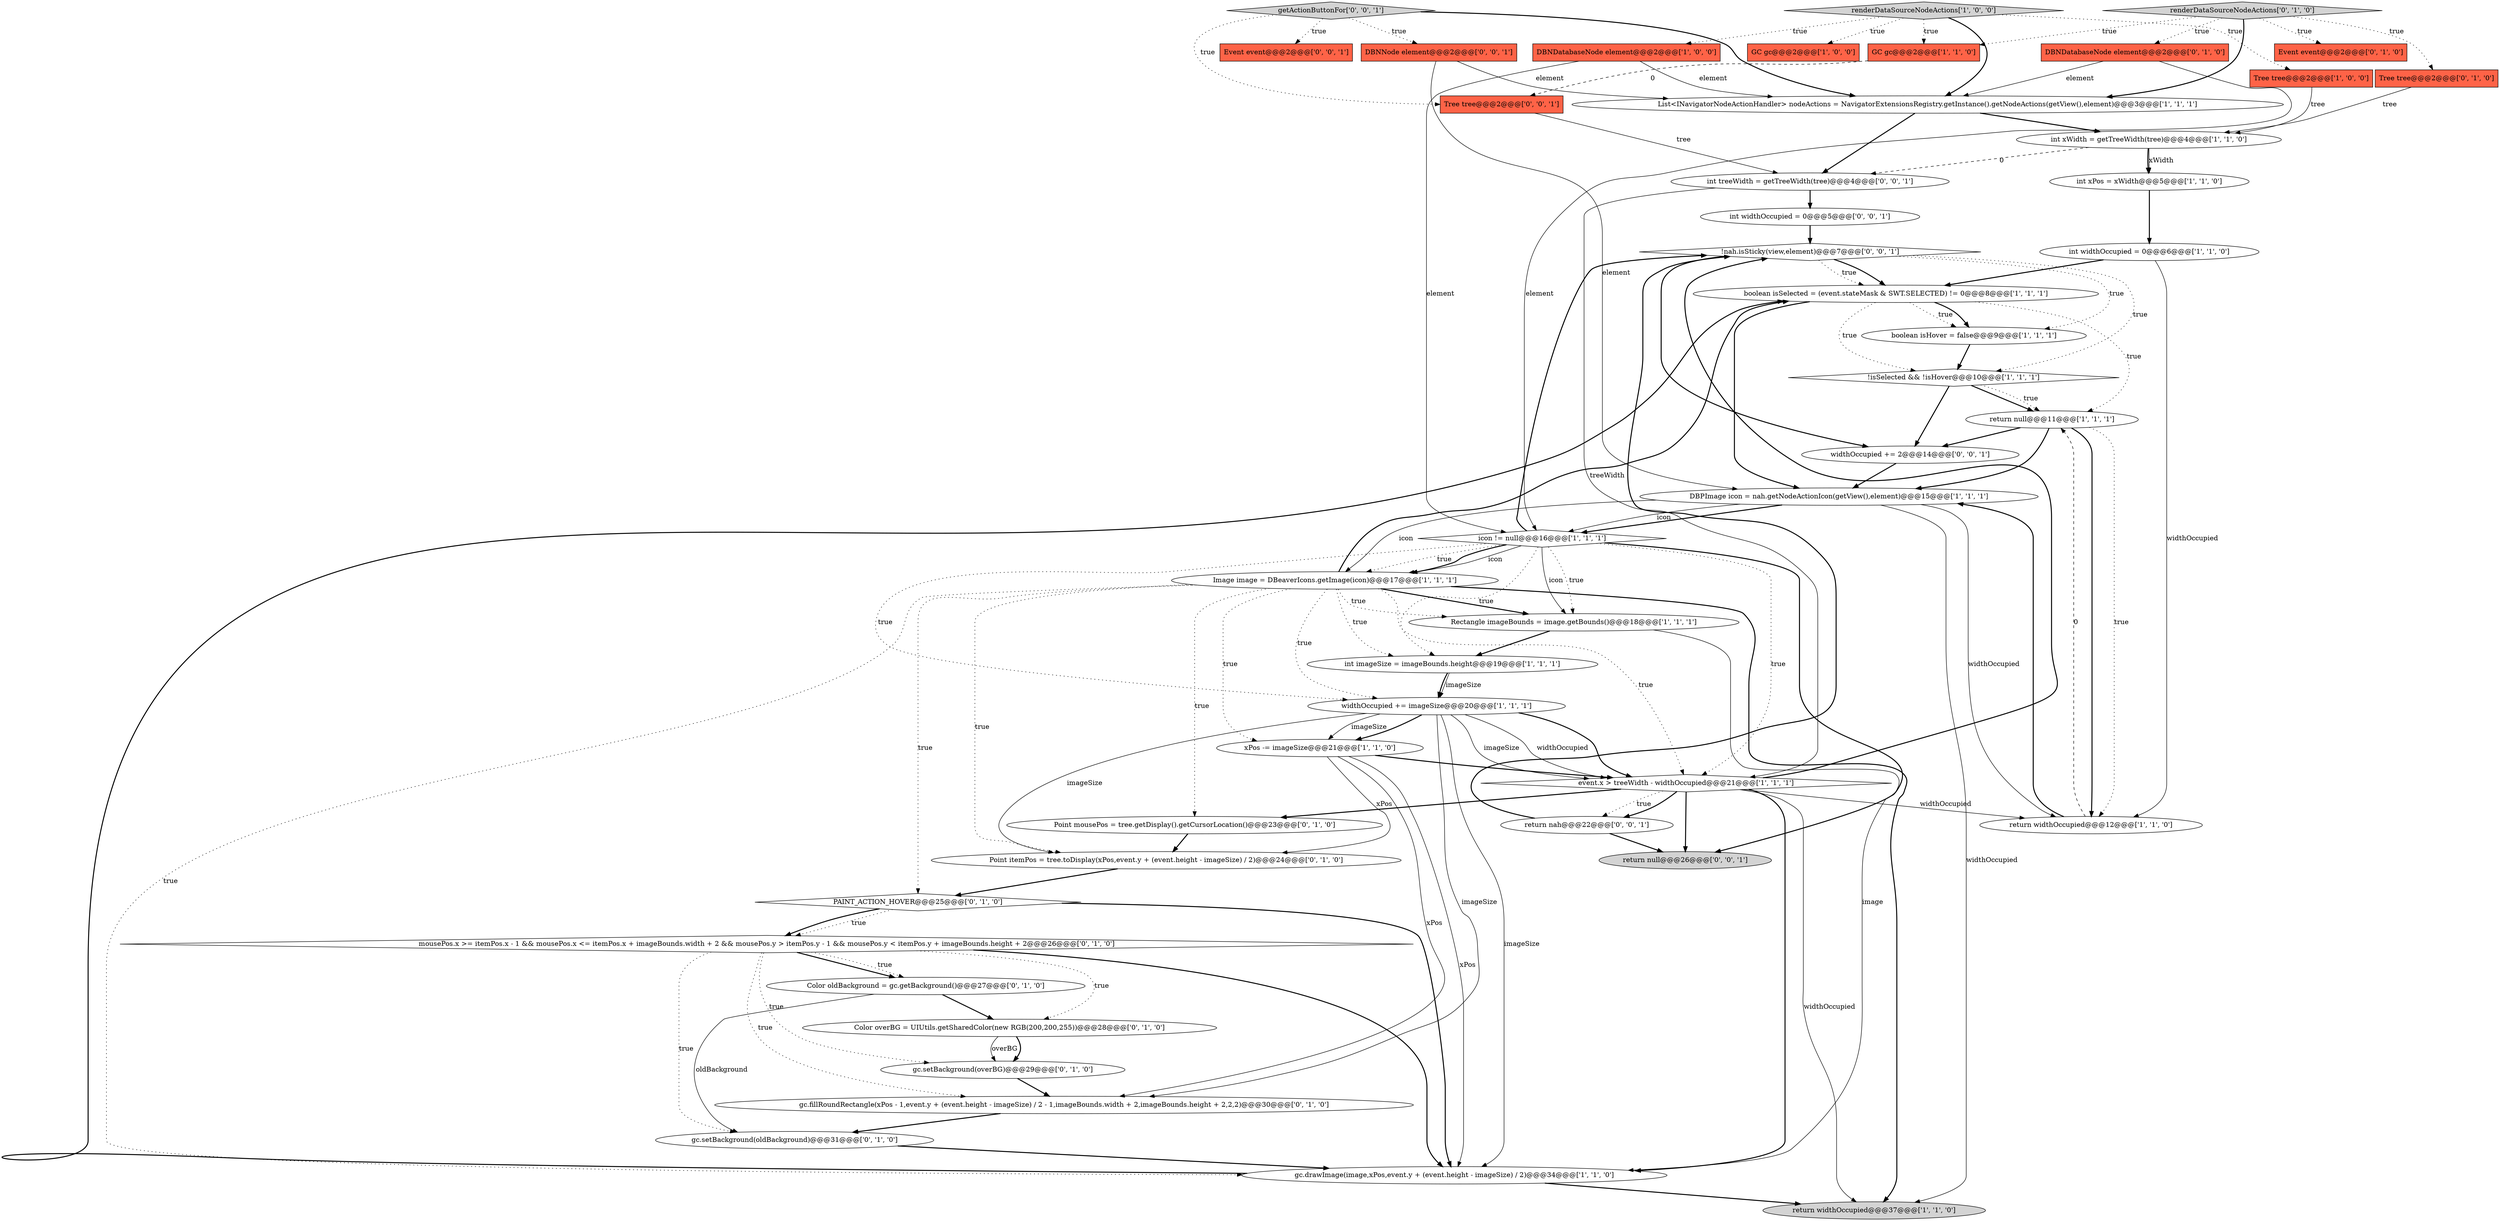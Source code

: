 digraph {
41 [style = filled, label = "int widthOccupied = 0@@@5@@@['0', '0', '1']", fillcolor = white, shape = ellipse image = "AAA0AAABBB3BBB"];
0 [style = filled, label = "Tree tree@@@2@@@['1', '0', '0']", fillcolor = tomato, shape = box image = "AAA0AAABBB1BBB"];
17 [style = filled, label = "gc.drawImage(image,xPos,event.y + (event.height - imageSize) / 2)@@@34@@@['1', '1', '0']", fillcolor = white, shape = ellipse image = "AAA0AAABBB1BBB"];
18 [style = filled, label = "return null@@@11@@@['1', '1', '1']", fillcolor = white, shape = ellipse image = "AAA0AAABBB1BBB"];
27 [style = filled, label = "gc.setBackground(oldBackground)@@@31@@@['0', '1', '0']", fillcolor = white, shape = ellipse image = "AAA1AAABBB2BBB"];
29 [style = filled, label = "Point itemPos = tree.toDisplay(xPos,event.y + (event.height - imageSize) / 2)@@@24@@@['0', '1', '0']", fillcolor = white, shape = ellipse image = "AAA1AAABBB2BBB"];
37 [style = filled, label = "Event event@@@2@@@['0', '0', '1']", fillcolor = tomato, shape = box image = "AAA0AAABBB3BBB"];
13 [style = filled, label = "Image image = DBeaverIcons.getImage(icon)@@@17@@@['1', '1', '1']", fillcolor = white, shape = ellipse image = "AAA0AAABBB1BBB"];
5 [style = filled, label = "int xPos = xWidth@@@5@@@['1', '1', '0']", fillcolor = white, shape = ellipse image = "AAA0AAABBB1BBB"];
34 [style = filled, label = "mousePos.x >= itemPos.x - 1 && mousePos.x <= itemPos.x + imageBounds.width + 2 && mousePos.y > itemPos.y - 1 && mousePos.y < itemPos.y + imageBounds.height + 2@@@26@@@['0', '1', '0']", fillcolor = white, shape = diamond image = "AAA1AAABBB2BBB"];
19 [style = filled, label = "List<INavigatorNodeActionHandler> nodeActions = NavigatorExtensionsRegistry.getInstance().getNodeActions(getView(),element)@@@3@@@['1', '1', '1']", fillcolor = white, shape = ellipse image = "AAA0AAABBB1BBB"];
11 [style = filled, label = "renderDataSourceNodeActions['1', '0', '0']", fillcolor = lightgray, shape = diamond image = "AAA0AAABBB1BBB"];
15 [style = filled, label = "event.x > treeWidth - widthOccupied@@@21@@@['1', '1', '1']", fillcolor = white, shape = diamond image = "AAA0AAABBB1BBB"];
30 [style = filled, label = "PAINT_ACTION_HOVER@@@25@@@['0', '1', '0']", fillcolor = white, shape = diamond image = "AAA1AAABBB2BBB"];
9 [style = filled, label = "GC gc@@@2@@@['1', '1', '0']", fillcolor = tomato, shape = box image = "AAA0AAABBB1BBB"];
39 [style = filled, label = "return null@@@26@@@['0', '0', '1']", fillcolor = lightgray, shape = ellipse image = "AAA0AAABBB3BBB"];
43 [style = filled, label = "!nah.isSticky(view,element)@@@7@@@['0', '0', '1']", fillcolor = white, shape = diamond image = "AAA0AAABBB3BBB"];
7 [style = filled, label = "Rectangle imageBounds = image.getBounds()@@@18@@@['1', '1', '1']", fillcolor = white, shape = ellipse image = "AAA0AAABBB1BBB"];
35 [style = filled, label = "Point mousePos = tree.getDisplay().getCursorLocation()@@@23@@@['0', '1', '0']", fillcolor = white, shape = ellipse image = "AAA1AAABBB2BBB"];
12 [style = filled, label = "boolean isSelected = (event.stateMask & SWT.SELECTED) != 0@@@8@@@['1', '1', '1']", fillcolor = white, shape = ellipse image = "AAA0AAABBB1BBB"];
4 [style = filled, label = "int xWidth = getTreeWidth(tree)@@@4@@@['1', '1', '0']", fillcolor = white, shape = ellipse image = "AAA0AAABBB1BBB"];
26 [style = filled, label = "Color overBG = UIUtils.getSharedColor(new RGB(200,200,255))@@@28@@@['0', '1', '0']", fillcolor = white, shape = ellipse image = "AAA1AAABBB2BBB"];
32 [style = filled, label = "gc.setBackground(overBG)@@@29@@@['0', '1', '0']", fillcolor = white, shape = ellipse image = "AAA1AAABBB2BBB"];
2 [style = filled, label = "icon != null@@@16@@@['1', '1', '1']", fillcolor = white, shape = diamond image = "AAA0AAABBB1BBB"];
24 [style = filled, label = "Event event@@@2@@@['0', '1', '0']", fillcolor = tomato, shape = box image = "AAA0AAABBB2BBB"];
28 [style = filled, label = "renderDataSourceNodeActions['0', '1', '0']", fillcolor = lightgray, shape = diamond image = "AAA0AAABBB2BBB"];
21 [style = filled, label = "int imageSize = imageBounds.height@@@19@@@['1', '1', '1']", fillcolor = white, shape = ellipse image = "AAA0AAABBB1BBB"];
44 [style = filled, label = "DBNNode element@@@2@@@['0', '0', '1']", fillcolor = tomato, shape = box image = "AAA0AAABBB3BBB"];
10 [style = filled, label = "DBPImage icon = nah.getNodeActionIcon(getView(),element)@@@15@@@['1', '1', '1']", fillcolor = white, shape = ellipse image = "AAA0AAABBB1BBB"];
22 [style = filled, label = "xPos -= imageSize@@@21@@@['1', '1', '0']", fillcolor = white, shape = ellipse image = "AAA0AAABBB1BBB"];
45 [style = filled, label = "Tree tree@@@2@@@['0', '0', '1']", fillcolor = tomato, shape = box image = "AAA0AAABBB3BBB"];
31 [style = filled, label = "Tree tree@@@2@@@['0', '1', '0']", fillcolor = tomato, shape = box image = "AAA0AAABBB2BBB"];
33 [style = filled, label = "DBNDatabaseNode element@@@2@@@['0', '1', '0']", fillcolor = tomato, shape = box image = "AAA0AAABBB2BBB"];
42 [style = filled, label = "return nah@@@22@@@['0', '0', '1']", fillcolor = white, shape = ellipse image = "AAA0AAABBB3BBB"];
46 [style = filled, label = "getActionButtonFor['0', '0', '1']", fillcolor = lightgray, shape = diamond image = "AAA0AAABBB3BBB"];
25 [style = filled, label = "gc.fillRoundRectangle(xPos - 1,event.y + (event.height - imageSize) / 2 - 1,imageBounds.width + 2,imageBounds.height + 2,2,2)@@@30@@@['0', '1', '0']", fillcolor = white, shape = ellipse image = "AAA1AAABBB2BBB"];
36 [style = filled, label = "Color oldBackground = gc.getBackground()@@@27@@@['0', '1', '0']", fillcolor = white, shape = ellipse image = "AAA1AAABBB2BBB"];
40 [style = filled, label = "int treeWidth = getTreeWidth(tree)@@@4@@@['0', '0', '1']", fillcolor = white, shape = ellipse image = "AAA0AAABBB3BBB"];
23 [style = filled, label = "!isSelected && !isHover@@@10@@@['1', '1', '1']", fillcolor = white, shape = diamond image = "AAA0AAABBB1BBB"];
16 [style = filled, label = "return widthOccupied@@@12@@@['1', '1', '0']", fillcolor = white, shape = ellipse image = "AAA0AAABBB1BBB"];
8 [style = filled, label = "widthOccupied += imageSize@@@20@@@['1', '1', '1']", fillcolor = white, shape = ellipse image = "AAA0AAABBB1BBB"];
6 [style = filled, label = "return widthOccupied@@@37@@@['1', '1', '0']", fillcolor = lightgray, shape = ellipse image = "AAA0AAABBB1BBB"];
38 [style = filled, label = "widthOccupied += 2@@@14@@@['0', '0', '1']", fillcolor = white, shape = ellipse image = "AAA0AAABBB3BBB"];
14 [style = filled, label = "boolean isHover = false@@@9@@@['1', '1', '1']", fillcolor = white, shape = ellipse image = "AAA0AAABBB1BBB"];
1 [style = filled, label = "GC gc@@@2@@@['1', '0', '0']", fillcolor = tomato, shape = box image = "AAA0AAABBB1BBB"];
20 [style = filled, label = "int widthOccupied = 0@@@6@@@['1', '1', '0']", fillcolor = white, shape = ellipse image = "AAA0AAABBB1BBB"];
3 [style = filled, label = "DBNDatabaseNode element@@@2@@@['1', '0', '0']", fillcolor = tomato, shape = box image = "AAA0AAABBB1BBB"];
13->29 [style = dotted, label="true"];
8->25 [style = solid, label="imageSize"];
22->17 [style = solid, label="xPos"];
28->33 [style = dotted, label="true"];
28->31 [style = dotted, label="true"];
2->8 [style = dotted, label="true"];
13->6 [style = bold, label=""];
7->17 [style = solid, label="image"];
43->12 [style = bold, label=""];
19->40 [style = bold, label=""];
8->29 [style = solid, label="imageSize"];
22->25 [style = solid, label="xPos"];
12->10 [style = bold, label=""];
13->12 [style = bold, label=""];
20->16 [style = solid, label="widthOccupied"];
2->13 [style = solid, label="icon"];
11->1 [style = dotted, label="true"];
15->6 [style = solid, label="widthOccupied"];
18->38 [style = bold, label=""];
15->39 [style = bold, label=""];
3->19 [style = solid, label="element"];
12->14 [style = dotted, label="true"];
30->34 [style = dotted, label="true"];
13->22 [style = dotted, label="true"];
23->38 [style = bold, label=""];
46->44 [style = dotted, label="true"];
33->2 [style = solid, label="element"];
36->27 [style = solid, label="oldBackground"];
0->4 [style = solid, label="tree"];
13->30 [style = dotted, label="true"];
43->14 [style = dotted, label="true"];
28->24 [style = dotted, label="true"];
8->15 [style = solid, label="imageSize"];
34->25 [style = dotted, label="true"];
10->6 [style = solid, label="widthOccupied"];
34->26 [style = dotted, label="true"];
8->22 [style = solid, label="imageSize"];
38->10 [style = bold, label=""];
12->14 [style = bold, label=""];
15->43 [style = bold, label=""];
28->19 [style = bold, label=""];
21->8 [style = bold, label=""];
46->45 [style = dotted, label="true"];
34->17 [style = bold, label=""];
8->17 [style = solid, label="imageSize"];
2->21 [style = dotted, label="true"];
9->45 [style = dashed, label="0"];
17->6 [style = bold, label=""];
27->17 [style = bold, label=""];
46->19 [style = bold, label=""];
40->15 [style = solid, label="treeWidth"];
13->35 [style = dotted, label="true"];
2->13 [style = dotted, label="true"];
26->32 [style = bold, label=""];
8->22 [style = bold, label=""];
26->32 [style = solid, label="overBG"];
14->23 [style = bold, label=""];
23->18 [style = bold, label=""];
13->15 [style = dotted, label="true"];
25->27 [style = bold, label=""];
30->17 [style = bold, label=""];
20->12 [style = bold, label=""];
15->17 [style = bold, label=""];
43->23 [style = dotted, label="true"];
11->3 [style = dotted, label="true"];
30->34 [style = bold, label=""];
4->5 [style = solid, label="xWidth"];
2->43 [style = bold, label=""];
2->39 [style = bold, label=""];
2->13 [style = bold, label=""];
34->36 [style = bold, label=""];
13->17 [style = dotted, label="true"];
16->10 [style = bold, label=""];
10->13 [style = solid, label="icon"];
33->19 [style = solid, label="element"];
2->15 [style = dotted, label="true"];
40->41 [style = bold, label=""];
32->25 [style = bold, label=""];
15->35 [style = bold, label=""];
11->19 [style = bold, label=""];
18->16 [style = bold, label=""];
15->42 [style = dotted, label="true"];
31->4 [style = solid, label="tree"];
19->4 [style = bold, label=""];
15->42 [style = bold, label=""];
34->36 [style = dotted, label="true"];
45->40 [style = solid, label="tree"];
29->30 [style = bold, label=""];
12->18 [style = dotted, label="true"];
2->7 [style = solid, label="icon"];
42->39 [style = bold, label=""];
11->9 [style = dotted, label="true"];
13->21 [style = dotted, label="true"];
13->7 [style = bold, label=""];
10->2 [style = bold, label=""];
12->23 [style = dotted, label="true"];
10->2 [style = solid, label="icon"];
4->5 [style = bold, label=""];
8->15 [style = solid, label="widthOccupied"];
41->43 [style = bold, label=""];
44->19 [style = solid, label="element"];
42->43 [style = bold, label=""];
43->12 [style = dotted, label="true"];
17->12 [style = bold, label=""];
3->2 [style = solid, label="element"];
13->8 [style = dotted, label="true"];
11->0 [style = dotted, label="true"];
46->37 [style = dotted, label="true"];
22->15 [style = bold, label=""];
7->21 [style = bold, label=""];
44->10 [style = solid, label="element"];
34->27 [style = dotted, label="true"];
16->18 [style = dashed, label="0"];
18->16 [style = dotted, label="true"];
4->40 [style = dashed, label="0"];
34->32 [style = dotted, label="true"];
22->29 [style = solid, label="xPos"];
23->18 [style = dotted, label="true"];
18->10 [style = bold, label=""];
36->26 [style = bold, label=""];
5->20 [style = bold, label=""];
10->16 [style = solid, label="widthOccupied"];
35->29 [style = bold, label=""];
21->8 [style = solid, label="imageSize"];
15->16 [style = solid, label="widthOccupied"];
43->38 [style = bold, label=""];
28->9 [style = dotted, label="true"];
13->7 [style = dotted, label="true"];
8->15 [style = bold, label=""];
2->7 [style = dotted, label="true"];
}
